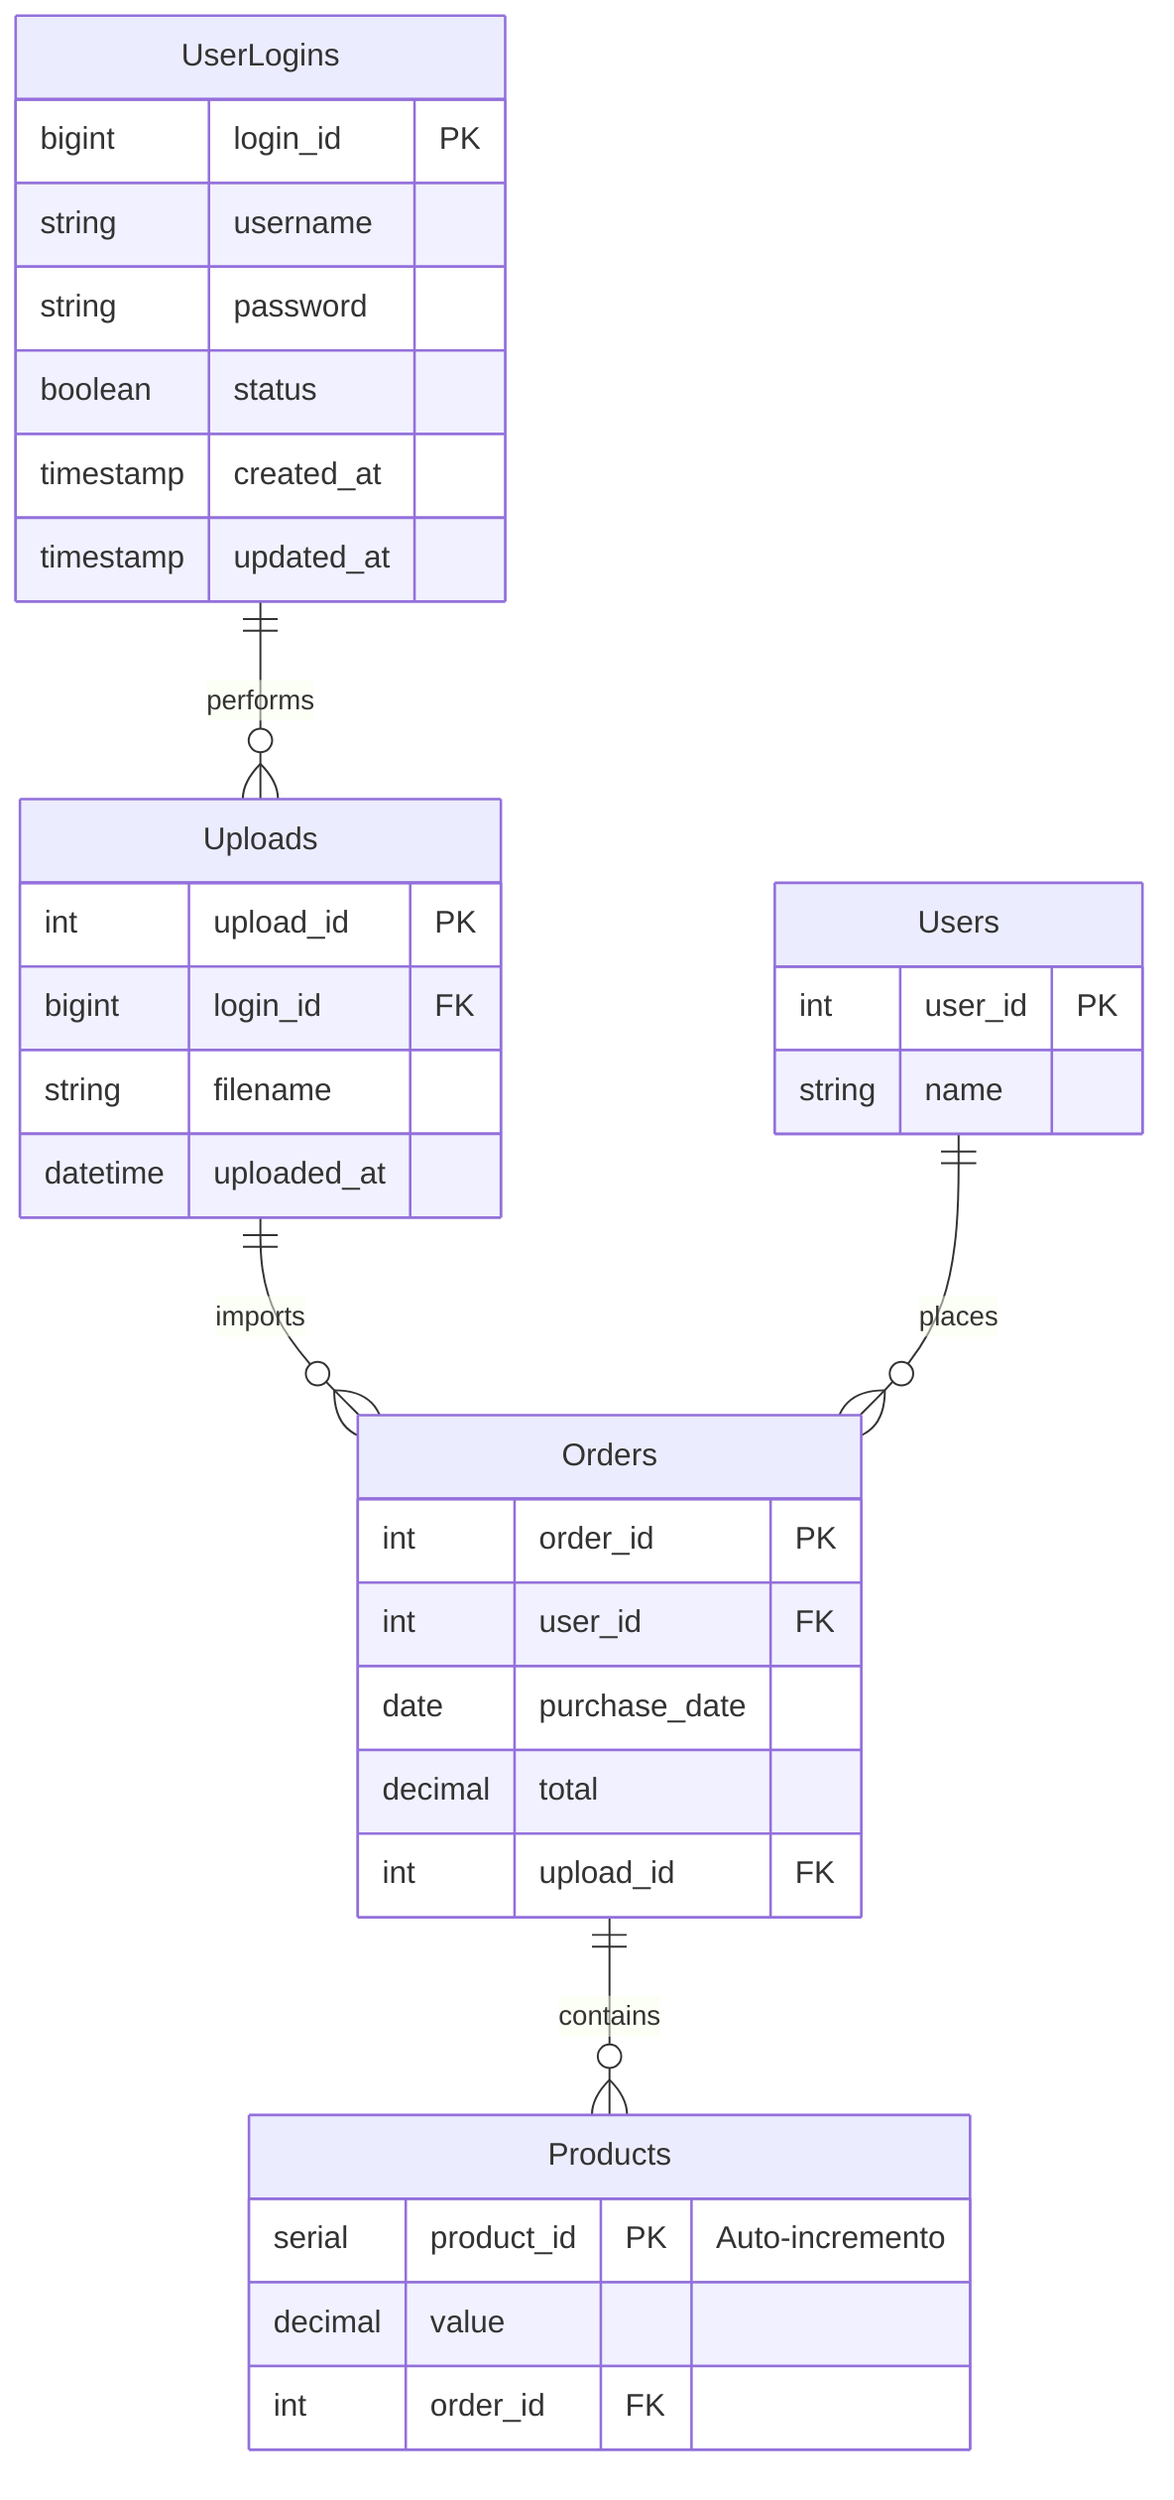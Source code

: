 erDiagram
  UserLogins {
    bigint login_id PK
    string username
    string password
    boolean status
    timestamp created_at
    timestamp updated_at
  }

  Users {
    int user_id PK
    string name
  }

  Uploads {
    int upload_id PK
    bigint login_id FK
    string filename
    datetime uploaded_at
  }

  Orders {
    int order_id PK
    int user_id FK
    date purchase_date
    decimal total
    int upload_id FK
  }

  Products {
    serial product_id PK "Auto-incremento"
    decimal value
    int order_id FK
  }

  UserLogins ||--o{ Uploads : performs
  Uploads ||--o{ Orders : imports
  Users ||--o{ Orders : places
  Orders ||--o{ Products : contains